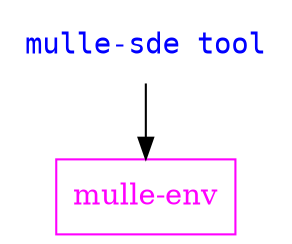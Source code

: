 digraph G {
    graph [rankdir = TD];

    node[shape=folder];

    "mulle-sde environment"  [ label="mulle-sde tool", shape="none", fontname="monospace", fontcolor="blue"]
    "mulle-sde environment" -> "mulle-env"
    "mulle-env"              [ shape="record", color="magenta", fontcolor="magenta"]
}
